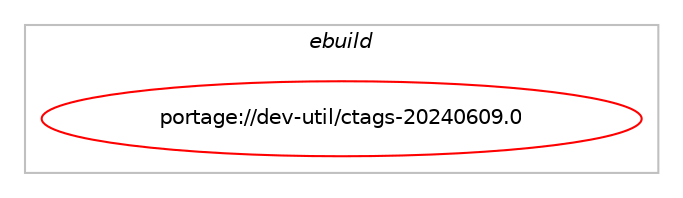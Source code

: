digraph prolog {

# *************
# Graph options
# *************

newrank=true;
concentrate=true;
compound=true;
graph [rankdir=LR,fontname=Helvetica,fontsize=10,ranksep=1.5];#, ranksep=2.5, nodesep=0.2];
edge  [arrowhead=vee];
node  [fontname=Helvetica,fontsize=10];

# **********
# The ebuild
# **********

subgraph cluster_leftcol {
color=gray;
label=<<i>ebuild</i>>;
id [label="portage://dev-util/ctags-20240609.0", color=red, width=4, href="../dev-util/ctags-20240609.0.svg"];
}

# ****************
# The dependencies
# ****************

subgraph cluster_midcol {
color=gray;
label=<<i>dependencies</i>>;
subgraph cluster_compile {
fillcolor="#eeeeee";
style=filled;
label=<<i>compile</i>>;
# *** BEGIN UNKNOWN DEPENDENCY TYPE (TODO) ***
# id -> equal(use_conditional_group(positive,json,portage://dev-util/ctags-20240609.0,[package_dependency(portage://dev-util/ctags-20240609.0,install,no,dev-libs,jansson,none,[,,],any_same_slot,[])]))
# *** END UNKNOWN DEPENDENCY TYPE (TODO) ***

# *** BEGIN UNKNOWN DEPENDENCY TYPE (TODO) ***
# id -> equal(use_conditional_group(positive,pcre,portage://dev-util/ctags-20240609.0,[package_dependency(portage://dev-util/ctags-20240609.0,install,no,dev-libs,libpcre2,none,[,,],[],[])]))
# *** END UNKNOWN DEPENDENCY TYPE (TODO) ***

# *** BEGIN UNKNOWN DEPENDENCY TYPE (TODO) ***
# id -> equal(use_conditional_group(positive,seccomp,portage://dev-util/ctags-20240609.0,[package_dependency(portage://dev-util/ctags-20240609.0,install,no,sys-libs,libseccomp,none,[,,],[],[])]))
# *** END UNKNOWN DEPENDENCY TYPE (TODO) ***

# *** BEGIN UNKNOWN DEPENDENCY TYPE (TODO) ***
# id -> equal(use_conditional_group(positive,xml,portage://dev-util/ctags-20240609.0,[package_dependency(portage://dev-util/ctags-20240609.0,install,no,dev-libs,libxml2,none,[,,],[slot(2)],[])]))
# *** END UNKNOWN DEPENDENCY TYPE (TODO) ***

# *** BEGIN UNKNOWN DEPENDENCY TYPE (TODO) ***
# id -> equal(use_conditional_group(positive,yaml,portage://dev-util/ctags-20240609.0,[package_dependency(portage://dev-util/ctags-20240609.0,install,no,dev-libs,libyaml,none,[,,],[],[])]))
# *** END UNKNOWN DEPENDENCY TYPE (TODO) ***

}
subgraph cluster_compileandrun {
fillcolor="#eeeeee";
style=filled;
label=<<i>compile and run</i>>;
}
subgraph cluster_run {
fillcolor="#eeeeee";
style=filled;
label=<<i>run</i>>;
# *** BEGIN UNKNOWN DEPENDENCY TYPE (TODO) ***
# id -> equal(use_conditional_group(positive,json,portage://dev-util/ctags-20240609.0,[package_dependency(portage://dev-util/ctags-20240609.0,run,no,dev-libs,jansson,none,[,,],any_same_slot,[])]))
# *** END UNKNOWN DEPENDENCY TYPE (TODO) ***

# *** BEGIN UNKNOWN DEPENDENCY TYPE (TODO) ***
# id -> equal(use_conditional_group(positive,pcre,portage://dev-util/ctags-20240609.0,[package_dependency(portage://dev-util/ctags-20240609.0,run,no,dev-libs,libpcre2,none,[,,],[],[])]))
# *** END UNKNOWN DEPENDENCY TYPE (TODO) ***

# *** BEGIN UNKNOWN DEPENDENCY TYPE (TODO) ***
# id -> equal(use_conditional_group(positive,seccomp,portage://dev-util/ctags-20240609.0,[package_dependency(portage://dev-util/ctags-20240609.0,run,no,sys-libs,libseccomp,none,[,,],[],[])]))
# *** END UNKNOWN DEPENDENCY TYPE (TODO) ***

# *** BEGIN UNKNOWN DEPENDENCY TYPE (TODO) ***
# id -> equal(use_conditional_group(positive,xml,portage://dev-util/ctags-20240609.0,[package_dependency(portage://dev-util/ctags-20240609.0,run,no,dev-libs,libxml2,none,[,,],[slot(2)],[])]))
# *** END UNKNOWN DEPENDENCY TYPE (TODO) ***

# *** BEGIN UNKNOWN DEPENDENCY TYPE (TODO) ***
# id -> equal(use_conditional_group(positive,yaml,portage://dev-util/ctags-20240609.0,[package_dependency(portage://dev-util/ctags-20240609.0,run,no,dev-libs,libyaml,none,[,,],[],[])]))
# *** END UNKNOWN DEPENDENCY TYPE (TODO) ***

}
}

# **************
# The candidates
# **************

subgraph cluster_choices {
rank=same;
color=gray;
label=<<i>candidates</i>>;

}

}
